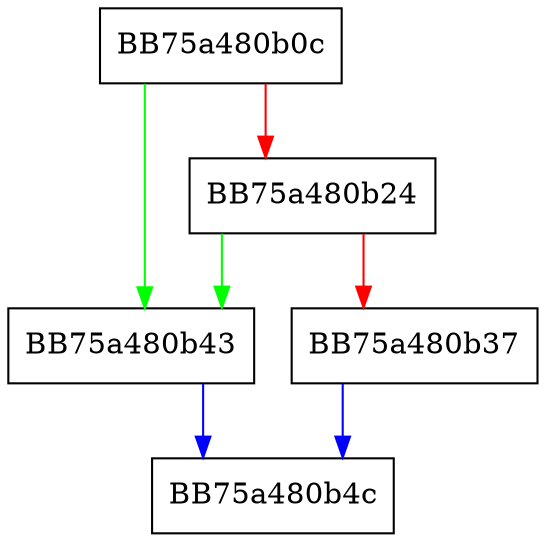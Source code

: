 digraph parent {
  node [shape="box"];
  graph [splines=ortho];
  BB75a480b0c -> BB75a480b43 [color="green"];
  BB75a480b0c -> BB75a480b24 [color="red"];
  BB75a480b24 -> BB75a480b43 [color="green"];
  BB75a480b24 -> BB75a480b37 [color="red"];
  BB75a480b37 -> BB75a480b4c [color="blue"];
  BB75a480b43 -> BB75a480b4c [color="blue"];
}
